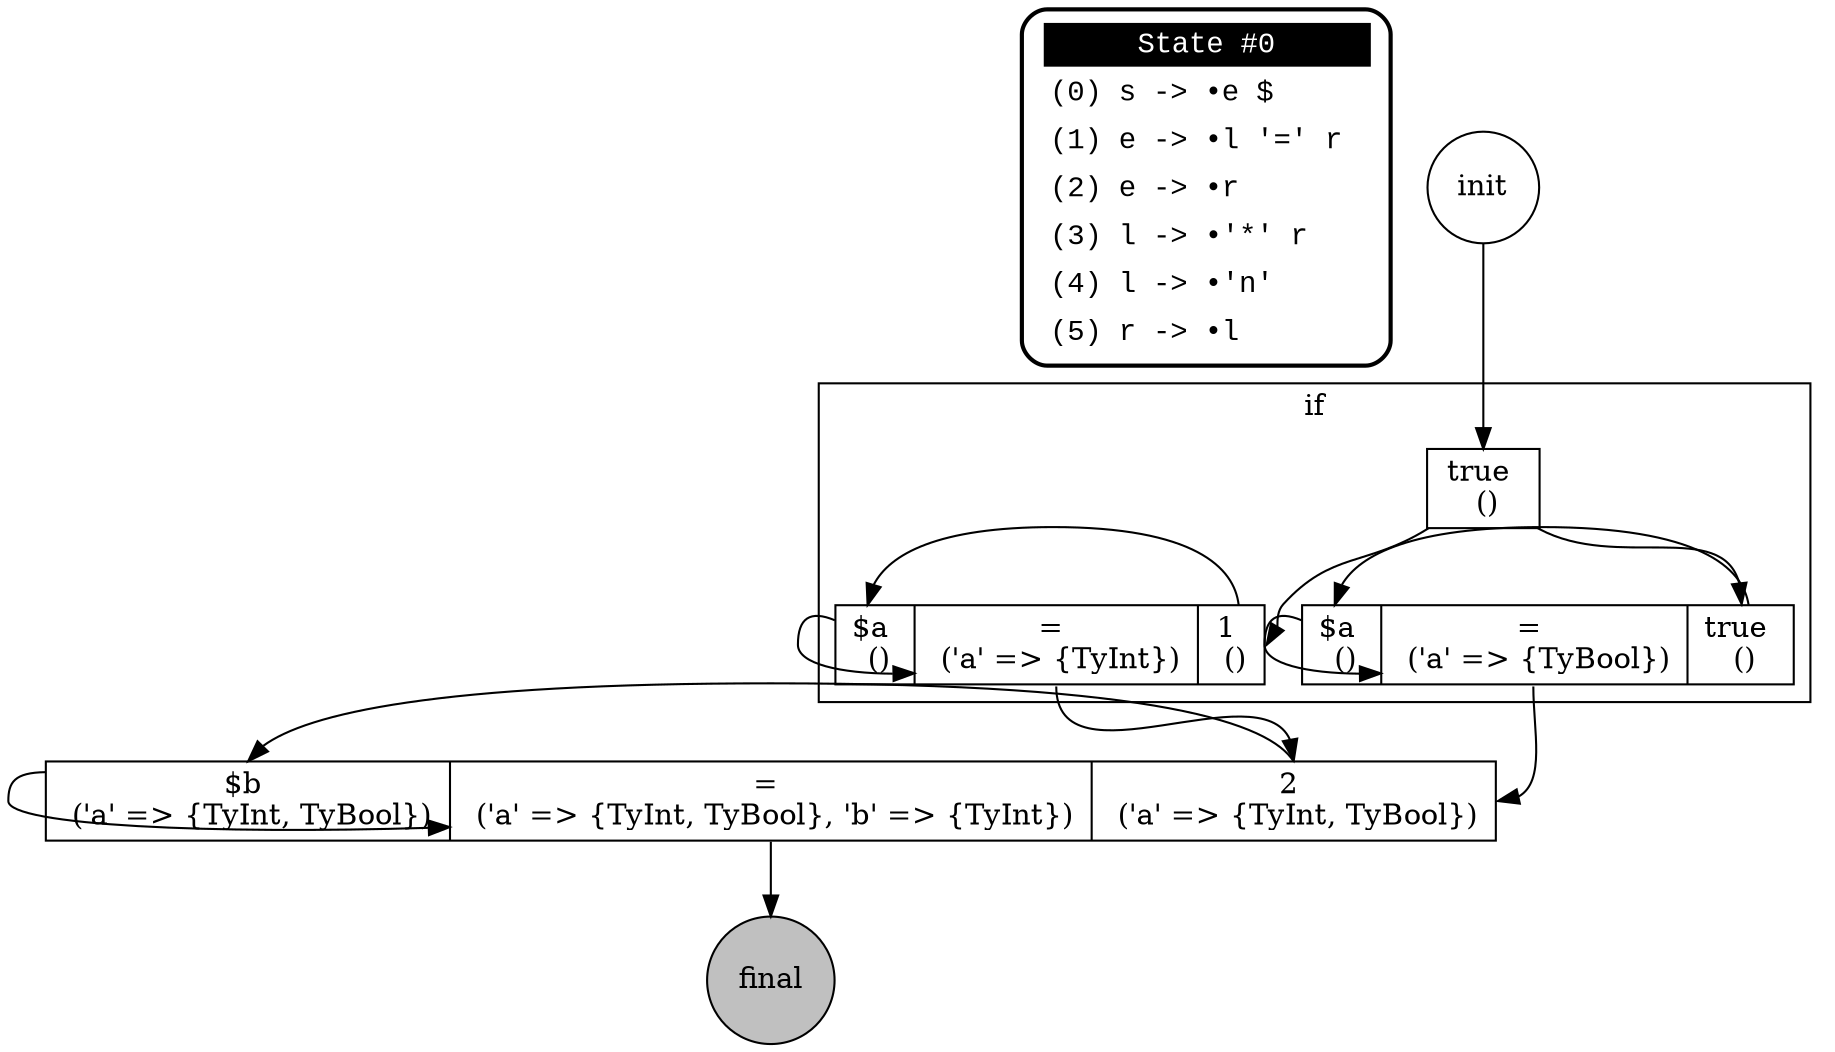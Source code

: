digraph structs {
  
  "state0" [ style = "filled, bold" penwidth = 2 fillcolor = "white" fontname = "Courier New" shape = "Mrecord" 
  
  
  label =< <table border="0" cellborder="0" cellpadding="3" bgcolor="white"> <tr><td bgcolor="black" align="center" colspan="2"><font color="white">State #0</font></td></tr>
  
  <tr><td align="left" port="r0">&#40;0&#41; s -&gt; &bull;e $ </td></tr>
  <tr><td align="left" port="r1">&#40;1&#41; e -&gt; &bull;l '=' r </td></tr>
  <tr><td align="left" port="r2">&#40;2&#41; e -&gt; &bull;r </td></tr>
  <tr><td align="left" port="r3">&#40;3&#41; l -&gt; &bull;'*' r </td></tr>
  <tr><td align="left" port="r4">&#40;4&#41; l -&gt; &bull;'n' </td></tr>
  <tr><td align="left" port="r5">&#40;5&#41; r -&gt; &bull;l </td></tr></table>> ];
  
  subgraph cluster_0 {
    node [shape=record];
    struct1 [label="<f1> true \n ()"];
    struct2 [label="<f0> $a \n () |<f1> = \n ('a' \=\> \{TyInt\}) |<f2> 1 \n ()"];
    struct3 [label="<f0> $a \n () |<f1> = \n ('a' \=\> \{TyBool\}) |<f2> true \n ()"];
		label = "if";
	}

    node [shape=record];
    node1 [label="init", shape=circle]
    node2 [label="final", shape=circle, style=filled, fillcolor=gray]
    struct4 [label="<f0> $b \n ('a' \=\> \{TyInt, TyBool\}) |<f1> = \n ('a' \=\> \{TyInt, TyBool\}, 'b' \=\> \{TyInt\}) |<f2> 2 \n ('a' \=\> \{TyInt, TyBool\}) "];

    node1 -> struct1:f1;
    struct1:f1 -> struct2:f2;
    struct2:f2 -> struct2:f0;
    struct2:f0 -> struct2:f1;

    struct1:f1 -> struct3:f2;
    struct3:f2 -> struct3:f0;
    struct3:f0 -> struct3:f1;
    
    struct2:f1 -> struct4:f2;    
    struct3:f1 -> struct4:f2;    

    struct4:f2 -> struct4:f0;
    struct4:f0 -> struct4:f1;
    struct4:f1 -> node2;
}